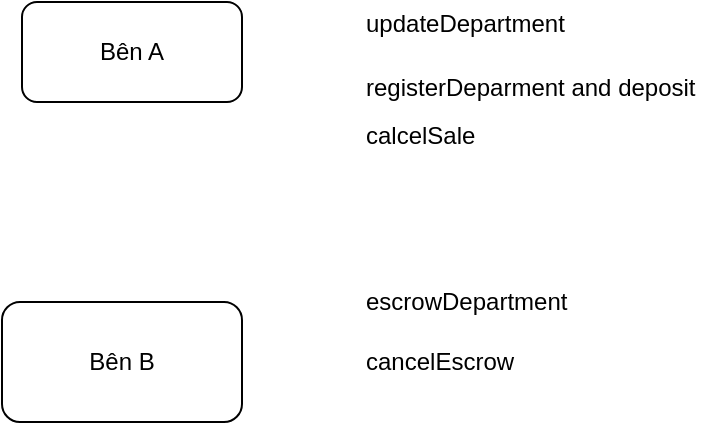 <mxfile version="10.6.0" type="github"><diagram id="dMSZDw_T_Blo_uxRSp1o" name="Page-1"><mxGraphModel dx="756" dy="544" grid="1" gridSize="10" guides="1" tooltips="1" connect="1" arrows="1" fold="1" page="1" pageScale="1" pageWidth="827" pageHeight="1169" math="0" shadow="0"><root><mxCell id="0"/><mxCell id="1" parent="0"/><mxCell id="MLSJjHeUqIIFNXrwwWp4-2" value="Bên A" style="rounded=1;whiteSpace=wrap;html=1;" vertex="1" parent="1"><mxGeometry x="150" y="20" width="110" height="50" as="geometry"/></mxCell><mxCell id="MLSJjHeUqIIFNXrwwWp4-3" value="Bên B" style="rounded=1;whiteSpace=wrap;html=1;" vertex="1" parent="1"><mxGeometry x="140" y="170" width="120" height="60" as="geometry"/></mxCell><mxCell id="MLSJjHeUqIIFNXrwwWp4-10" value="&lt;span&gt;updateDepartment&lt;/span&gt;" style="text;html=1;resizable=0;points=[];autosize=1;align=left;verticalAlign=top;spacingTop=-4;" vertex="1" parent="1"><mxGeometry x="320" y="21" width="110" height="20" as="geometry"/></mxCell><mxCell id="MLSJjHeUqIIFNXrwwWp4-11" value="registerDeparment and deposit" style="text;html=1;resizable=0;points=[];autosize=1;align=left;verticalAlign=top;spacingTop=-4;" vertex="1" parent="1"><mxGeometry x="320" y="53" width="180" height="20" as="geometry"/></mxCell><mxCell id="MLSJjHeUqIIFNXrwwWp4-12" value="calcelSale" style="text;html=1;resizable=0;points=[];autosize=1;align=left;verticalAlign=top;spacingTop=-4;" vertex="1" parent="1"><mxGeometry x="320" y="77" width="70" height="20" as="geometry"/></mxCell><mxCell id="MLSJjHeUqIIFNXrwwWp4-13" value="cancelEscrow&lt;br&gt;" style="text;html=1;resizable=0;points=[];autosize=1;align=left;verticalAlign=top;spacingTop=-4;" vertex="1" parent="1"><mxGeometry x="320" y="190" width="90" height="20" as="geometry"/></mxCell><mxCell id="MLSJjHeUqIIFNXrwwWp4-14" value="escrowDepartment" style="text;html=1;resizable=0;points=[];autosize=1;align=left;verticalAlign=top;spacingTop=-4;" vertex="1" parent="1"><mxGeometry x="320" y="160" width="120" height="20" as="geometry"/></mxCell></root></mxGraphModel></diagram></mxfile>